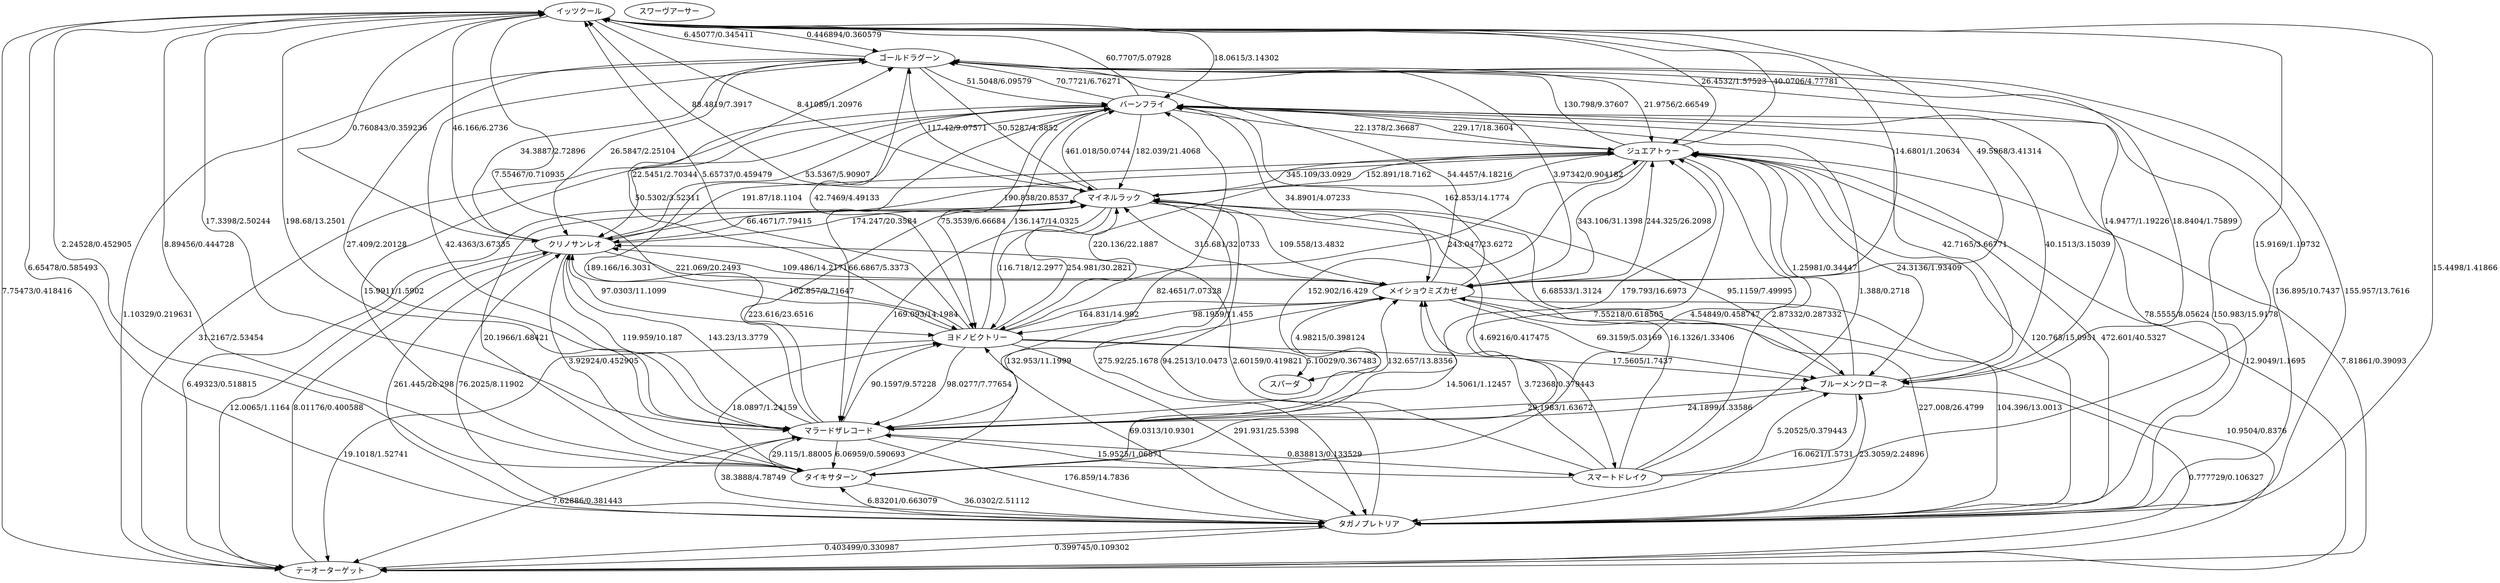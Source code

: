 digraph G {
0[label=イッツクール];
1[label=ゴールドラグーン];
2[label=テーオーターゲット];
3[label=スマートドレイク];
4[label=タガノプレトリア];
5[label=マラードザレコード];
6[label=タイキサターン];
7[label=スワーヴアーサー];
8[label=ブルーメンクローネ];
9[label=ヨドノビクトリー];
10[label=メイショウミズカゼ];
11[label=クリノサンレオ];
12[label=マイネルラック];
13[label=スパーダ];
14[label=ジュエアトゥー];
15[label=バーンフライ];
0->1[label="0.446894/0.360579"];
0->2[label="7.75473/0.418416"];
0->4[label="6.65478/0.585493"];
0->5[label="17.3398/2.50244"];
0->6[label="2.24528/0.452905"];
0->9[label="7.55467/0.710935"];
0->10[label="14.6801/1.20634"];
0->11[label="0.760843/0.359236"];
0->12[label="8.41089/1.20976"];
0->14[label="26.4532/1.57523"];
0->15[label="18.0615/3.14302"];
1->0[label="6.45077/0.345411"];
1->2[label="1.10329/0.219631"];
1->4[label="136.895/10.7437"];
1->5[label="27.409/2.20128"];
1->8[label="14.9477/1.19226"];
1->9[label="42.7469/4.49133"];
1->10[label="3.97342/0.904182"];
1->11[label="26.5847/2.25104"];
1->12[label="50.5287/4.8852"];
1->14[label="21.9756/2.66549"];
1->15[label="51.5048/6.09579"];
2->4[label="0.403499/0.330987"];
2->11[label="8.01176/0.400588"];
2->14[label="7.81861/0.39093"];
3->0[label="15.9169/1.19732"];
3->5[label="15.9525/1.06871"];
3->8[label="5.20525/0.379443"];
3->10[label="3.72368/0.379443"];
3->11[label="2.60159/0.419821"];
3->12[label="16.1326/1.33406"];
3->14[label="2.87332/0.287332"];
3->15[label="1.388/0.2718"];
4->0[label="15.4498/1.41866"];
4->1[label="155.957/13.7616"];
4->2[label="0.399745/0.109302"];
4->5[label="38.3888/4.78749"];
4->6[label="6.83201/0.663079"];
4->8[label="23.3059/2.24896"];
4->9[label="69.0313/10.9301"];
4->10[label="104.396/13.0013"];
4->11[label="76.2025/8.11902"];
4->12[label="94.2513/10.0473"];
4->14[label="120.765/15.0951"];
4->15[label="150.983/15.9178"];
5->0[label="198.68/13.2501"];
5->1[label="42.4363/3.67335"];
5->2[label="7.62886/0.381443"];
5->3[label="0.838813/0.133529"];
5->4[label="176.859/14.7836"];
5->6[label="6.06959/0.590693"];
5->8[label="29.1983/1.63672"];
5->9[label="90.1597/9.57228"];
5->10[label="132.657/13.8356"];
5->11[label="143.23/13.3779"];
5->12[label="223.616/23.6516"];
5->14[label="179.793/16.6973"];
5->15[label="189.166/16.3031"];
6->0[label="8.89456/0.444728"];
6->4[label="36.0302/2.51112"];
6->5[label="29.115/1.88005"];
6->9[label="18.0897/1.24159"];
6->10[label="14.5061/1.12457"];
6->12[label="20.1966/1.68421"];
6->14[label="7.55218/0.618505"];
6->15[label="82.4651/7.07328"];
8->1[label="18.8404/1.75899"];
8->2[label="0.777729/0.106327"];
8->4[label="16.0621/1.5731"];
8->5[label="24.1899/1.33586"];
8->12[label="6.68533/1.3124"];
8->14[label="1.25981/0.34447"];
8->15[label="42.7165/3.66771"];
9->0[label="5.65737/0.459479"];
9->1[label="50.5302/3.52311"];
9->2[label="19.1018/1.52741"];
9->4[label="291.931/25.5398"];
9->5[label="98.0277/7.77654"];
9->8[label="17.5605/1.7437"];
9->10[label="164.831/14.992"];
9->11[label="102.857/9.71647"];
9->12[label="254.981/30.2821"];
9->13[label="5.10029/0.367483"];
9->14[label="243.047/23.6272"];
9->15[label="136.147/14.0325"];
10->0[label="49.5968/3.41314"];
10->1[label="54.4457/4.18216"];
10->2[label="10.9504/0.8376"];
10->4[label="227.008/26.4799"];
10->5[label="132.953/11.1999"];
10->8[label="69.3159/5.03169"];
10->9[label="98.1959/11.455"];
10->11[label="109.486/14.2171"];
10->12[label="315.681/32.0733"];
10->13[label="4.98215/0.398124"];
10->14[label="244.325/26.2098"];
10->15[label="162.853/14.1774"];
11->0[label="46.166/6.2736"];
11->1[label="34.3887/2.72896"];
11->2[label="12.0065/1.1164"];
11->4[label="261.445/26.298"];
11->5[label="119.959/10.187"];
11->6[label="3.92924/0.452905"];
11->9[label="97.0303/11.1099"];
11->10[label="221.069/20.2493"];
11->12[label="174.247/20.3584"];
11->14[label="191.87/18.1104"];
11->15[label="53.5367/5.90907"];
12->0[label="88.4819/7.3917"];
12->1[label="117.42/9.07571"];
12->2[label="6.49323/0.518815"];
12->3[label="4.69216/0.417475"];
12->4[label="275.92/25.1678"];
12->5[label="169.093/14.1984"];
12->8[label="95.1159/7.49995"];
12->9[label="116.718/12.2977"];
12->10[label="109.558/13.4832"];
12->11[label="66.4671/7.79415"];
12->14[label="152.891/18.7162"];
12->15[label="461.018/50.0744"];
14->0[label="40.0706/4.77781"];
14->1[label="130.798/9.37607"];
14->2[label="12.9049/1.1695"];
14->4[label="472.601/40.5327"];
14->5[label="152.902/16.429"];
14->6[label="4.54849/0.458747"];
14->8[label="24.3136/1.93409"];
14->9[label="220.136/22.1887"];
14->10[label="343.106/31.1398"];
14->11[label="190.838/20.8537"];
14->12[label="345.109/33.0929"];
14->15[label="229.17/18.3604"];
15->0[label="60.7707/5.07928"];
15->1[label="70.7721/6.76271"];
15->2[label="31.2167/2.53454"];
15->4[label="78.5555/8.05624"];
15->5[label="66.6867/5.3373"];
15->6[label="15.9911/1.5902"];
15->8[label="40.1513/3.15039"];
15->9[label="75.3539/6.66684"];
15->10[label="34.8901/4.07233"];
15->11[label="22.5451/2.70344"];
15->12[label="182.039/21.4068"];
15->14[label="22.1378/2.36687"];
}

